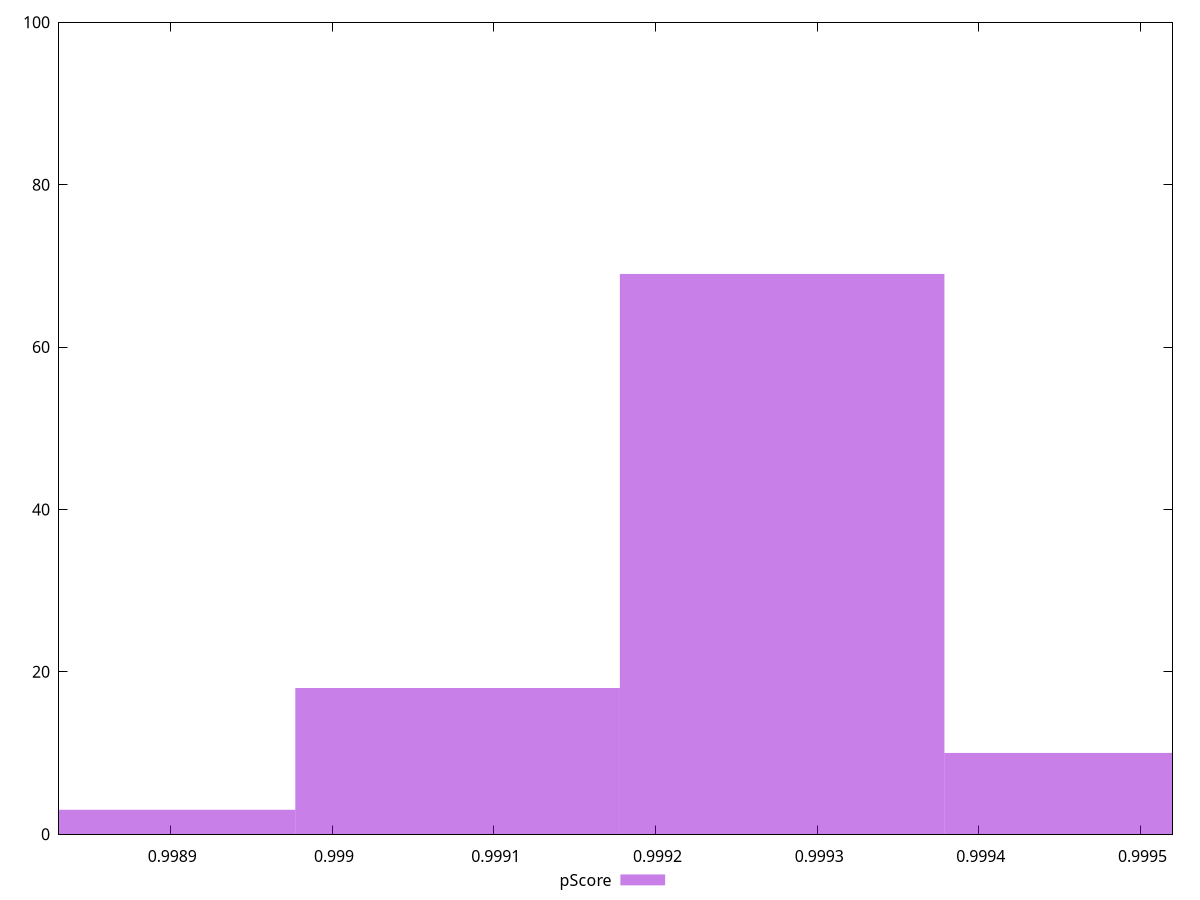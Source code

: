 reset

$pScore <<EOF
0.9990776455818289 18
0.9994790427877678 10
0.9992783441847983 69
0.9988769469788594 3
EOF

set key outside below
set boxwidth 0.00020069860296943127
set xrange [0.998831165827192:0.9995197415404649]
set yrange [0:100]
set trange [0:100]
set style fill transparent solid 0.5 noborder
set terminal svg size 640, 490 enhanced background rgb 'white'
set output "reprap/mainthread-work-breakdown/samples/pages+cached+noexternal+noimg/pScore/histogram.svg"

plot $pScore title "pScore" with boxes

reset
